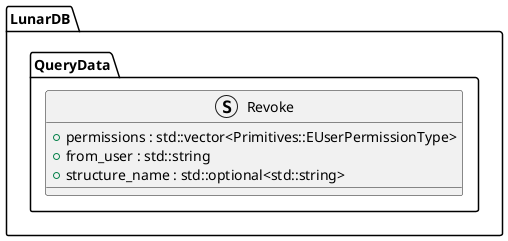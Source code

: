 @startuml Revoke


namespace LunarDB.QueryData {

struct Revoke {
    + permissions : std::vector<Primitives::EUserPermissionType>
    + from_user : std::string
    + structure_name : std::optional<std::string>
}

}

@enduml
